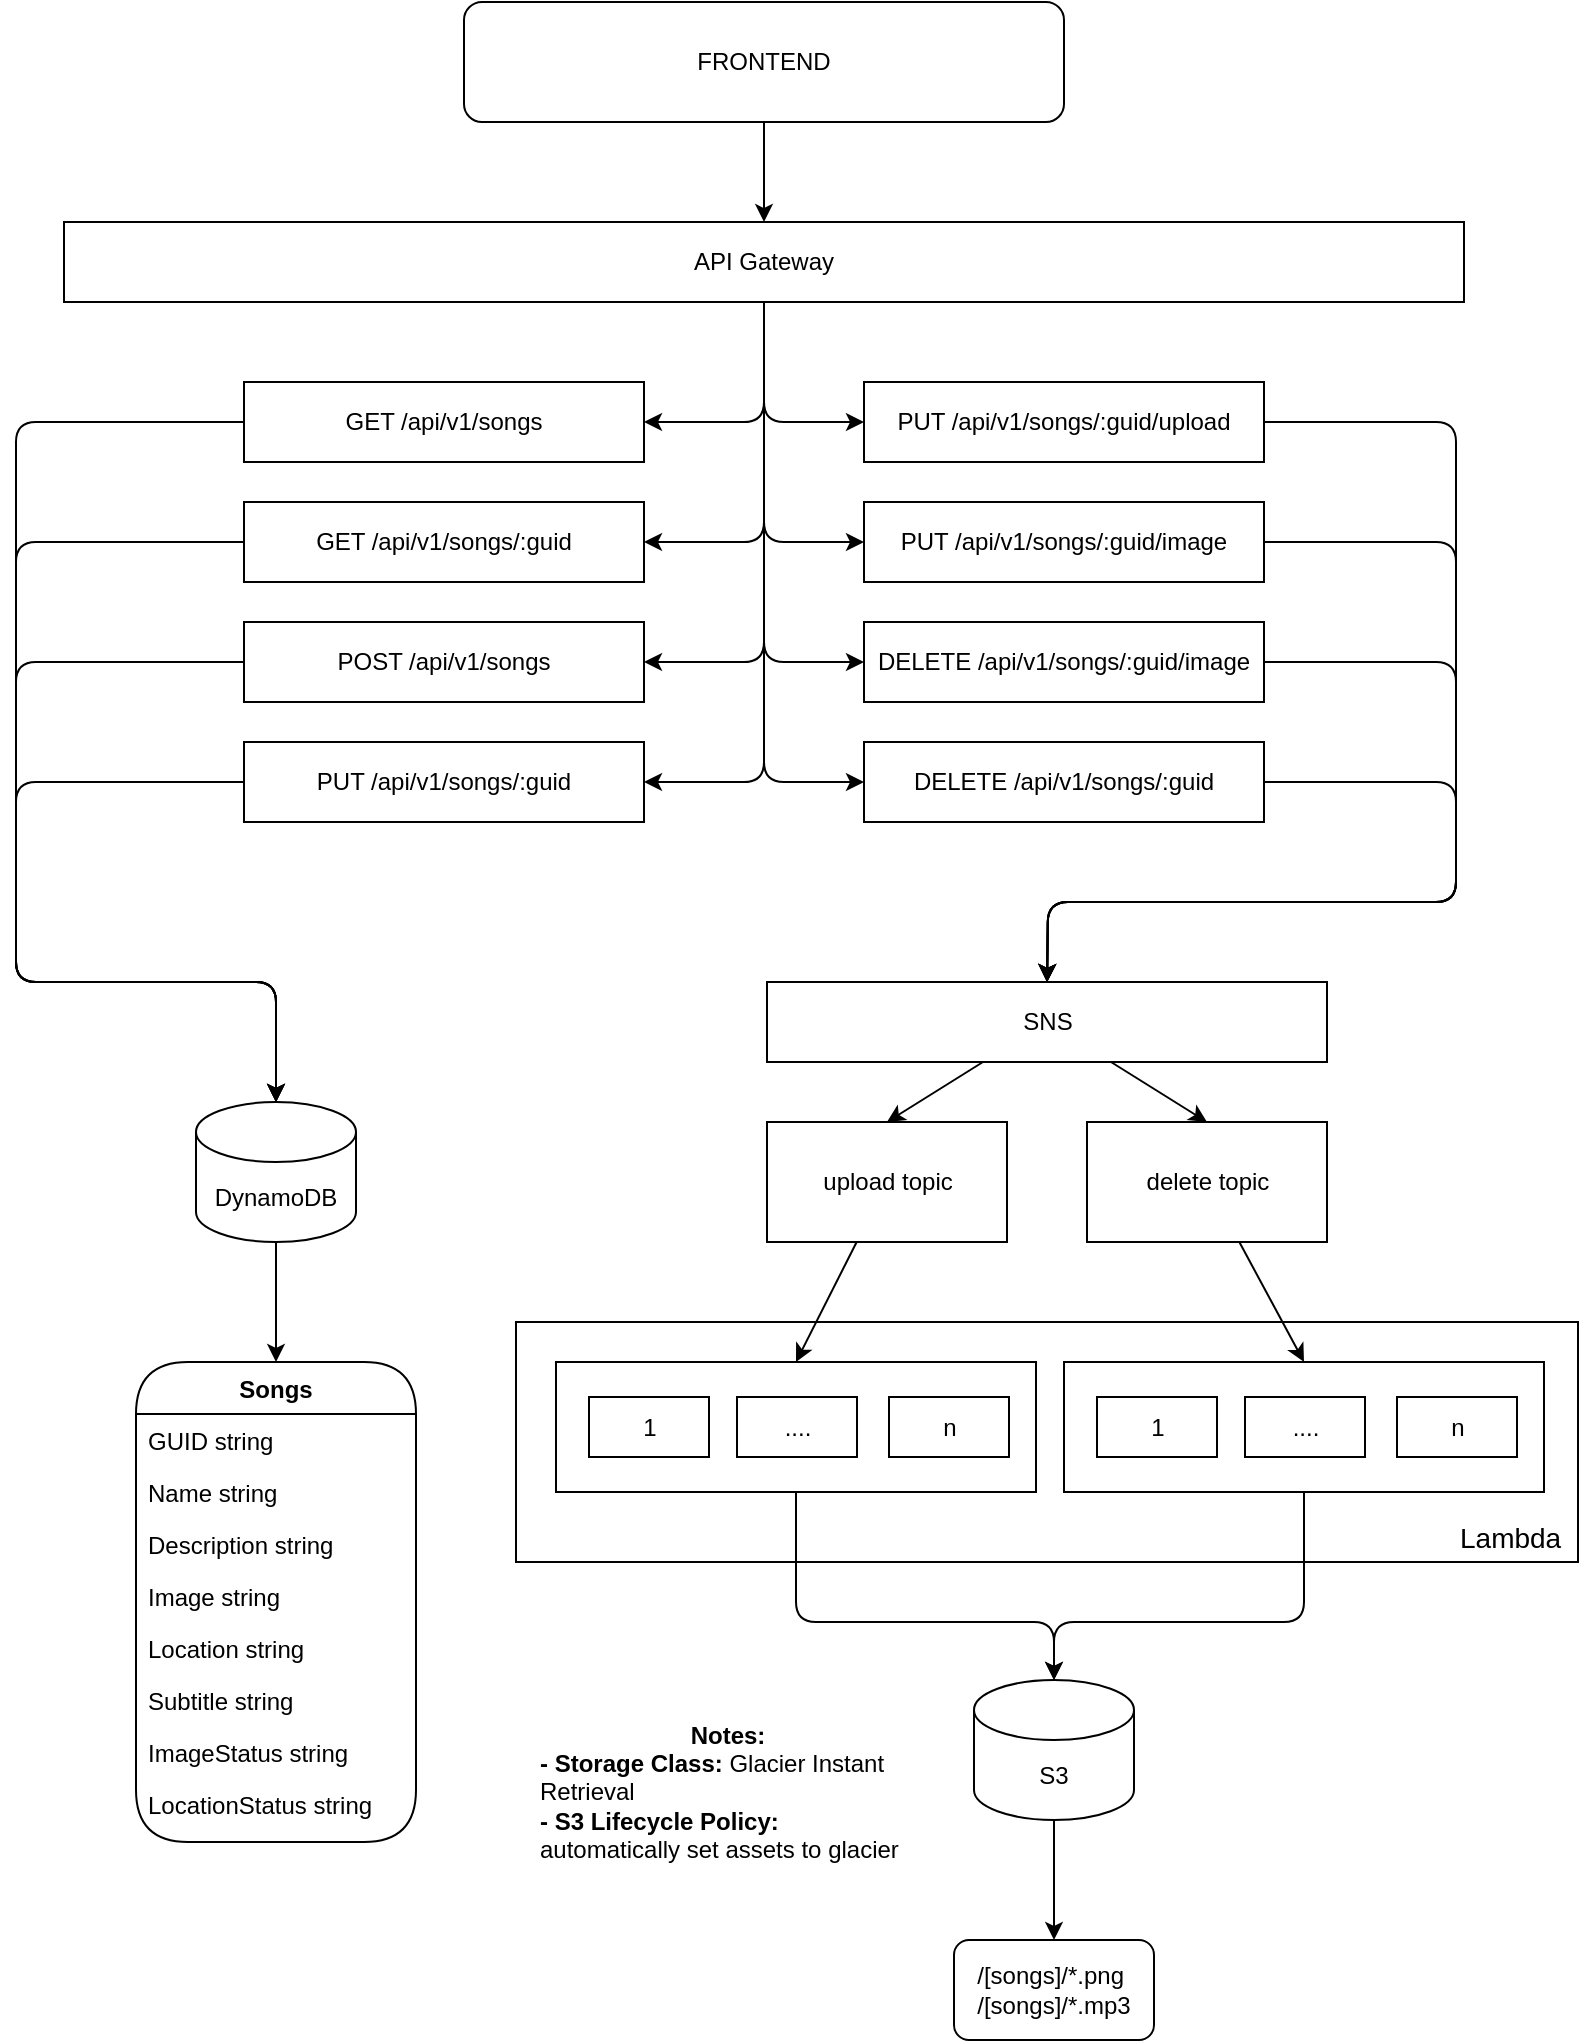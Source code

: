 <mxfile>
    <diagram id="e6mVNfBuUtRUjhpKlot4" name="Page-1">
        <mxGraphModel dx="1294" dy="418" grid="1" gridSize="10" guides="1" tooltips="1" connect="1" arrows="1" fold="1" page="1" pageScale="1" pageWidth="827" pageHeight="1169" math="0" shadow="0">
            <root>
                <mxCell id="0"/>
                <mxCell id="1" parent="0"/>
                <mxCell id="83" value="" style="rounded=0;whiteSpace=wrap;html=1;" vertex="1" parent="1">
                    <mxGeometry x="290" y="690" width="531" height="120" as="geometry"/>
                </mxCell>
                <mxCell id="47" style="edgeStyle=none;html=1;" edge="1" parent="1" source="3" target="32">
                    <mxGeometry relative="1" as="geometry"/>
                </mxCell>
                <mxCell id="3" value="FRONTEND" style="whiteSpace=wrap;html=1;align=center;rounded=1;" parent="1" vertex="1">
                    <mxGeometry x="264" y="30" width="300" height="60" as="geometry"/>
                </mxCell>
                <mxCell id="53" style="edgeStyle=none;html=1;entryX=0.5;entryY=0;entryDx=0;entryDy=0;" edge="1" parent="1" source="10" target="16">
                    <mxGeometry relative="1" as="geometry"/>
                </mxCell>
                <mxCell id="10" value="DynamoDB" style="shape=cylinder3;whiteSpace=wrap;html=1;boundedLbl=1;backgroundOutline=1;size=15;align=center;rounded=1;" parent="1" vertex="1">
                    <mxGeometry x="130" y="580" width="80" height="70" as="geometry"/>
                </mxCell>
                <mxCell id="52" style="edgeStyle=none;html=1;" edge="1" parent="1" source="11">
                    <mxGeometry relative="1" as="geometry">
                        <mxPoint x="559" y="999" as="targetPoint"/>
                    </mxGeometry>
                </mxCell>
                <mxCell id="11" value="S3" style="shape=cylinder3;whiteSpace=wrap;html=1;boundedLbl=1;backgroundOutline=1;size=15;align=center;rounded=1;" parent="1" vertex="1">
                    <mxGeometry x="519" y="869" width="80" height="70" as="geometry"/>
                </mxCell>
                <mxCell id="16" value="Songs" style="swimlane;fontStyle=1;childLayout=stackLayout;horizontal=1;startSize=26;fillColor=none;horizontalStack=0;resizeParent=1;resizeParentMax=0;resizeLast=0;collapsible=1;marginBottom=0;align=center;rounded=1;arcSize=50;" parent="1" vertex="1">
                    <mxGeometry x="100" y="710" width="140" height="240" as="geometry"/>
                </mxCell>
                <mxCell id="17" value="GUID string" style="text;strokeColor=none;fillColor=none;align=left;verticalAlign=top;spacingLeft=4;spacingRight=4;overflow=hidden;rotatable=0;points=[[0,0.5],[1,0.5]];portConstraint=eastwest;rounded=1;" parent="16" vertex="1">
                    <mxGeometry y="26" width="140" height="26" as="geometry"/>
                </mxCell>
                <mxCell id="18" value="Name string" style="text;strokeColor=none;fillColor=none;align=left;verticalAlign=top;spacingLeft=4;spacingRight=4;overflow=hidden;rotatable=0;points=[[0,0.5],[1,0.5]];portConstraint=eastwest;rounded=1;" parent="16" vertex="1">
                    <mxGeometry y="52" width="140" height="26" as="geometry"/>
                </mxCell>
                <mxCell id="19" value="Description string" style="text;strokeColor=none;fillColor=none;align=left;verticalAlign=top;spacingLeft=4;spacingRight=4;overflow=hidden;rotatable=0;points=[[0,0.5],[1,0.5]];portConstraint=eastwest;rounded=1;" parent="16" vertex="1">
                    <mxGeometry y="78" width="140" height="26" as="geometry"/>
                </mxCell>
                <mxCell id="31" value="Image string" style="text;strokeColor=none;fillColor=none;align=left;verticalAlign=top;spacingLeft=4;spacingRight=4;overflow=hidden;rotatable=0;points=[[0,0.5],[1,0.5]];portConstraint=eastwest;rounded=1;" parent="16" vertex="1">
                    <mxGeometry y="104" width="140" height="26" as="geometry"/>
                </mxCell>
                <mxCell id="20" value="Location string" style="text;strokeColor=none;fillColor=none;align=left;verticalAlign=top;spacingLeft=4;spacingRight=4;overflow=hidden;rotatable=0;points=[[0,0.5],[1,0.5]];portConstraint=eastwest;rounded=1;" parent="16" vertex="1">
                    <mxGeometry y="130" width="140" height="26" as="geometry"/>
                </mxCell>
                <mxCell id="65" value="Subtitle string" style="text;strokeColor=none;fillColor=none;align=left;verticalAlign=top;spacingLeft=4;spacingRight=4;overflow=hidden;rotatable=0;points=[[0,0.5],[1,0.5]];portConstraint=eastwest;rounded=1;" vertex="1" parent="16">
                    <mxGeometry y="156" width="140" height="26" as="geometry"/>
                </mxCell>
                <mxCell id="66" value="ImageStatus string" style="text;strokeColor=none;fillColor=none;align=left;verticalAlign=top;spacingLeft=4;spacingRight=4;overflow=hidden;rotatable=0;points=[[0,0.5],[1,0.5]];portConstraint=eastwest;rounded=1;" vertex="1" parent="16">
                    <mxGeometry y="182" width="140" height="26" as="geometry"/>
                </mxCell>
                <mxCell id="22" value="LocationStatus string" style="text;strokeColor=none;fillColor=none;align=left;verticalAlign=top;spacingLeft=4;spacingRight=4;overflow=hidden;rotatable=0;points=[[0,0.5],[1,0.5]];portConstraint=eastwest;rounded=1;" parent="16" vertex="1">
                    <mxGeometry y="208" width="140" height="32" as="geometry"/>
                </mxCell>
                <mxCell id="26" value="&lt;div style=&quot;text-align: left&quot;&gt;&lt;span&gt;/[songs]/*.png&lt;/span&gt;&lt;/div&gt;&lt;div style=&quot;text-align: left&quot;&gt;&lt;span&gt;/[songs]/*.mp3&lt;/span&gt;&lt;/div&gt;" style="whiteSpace=wrap;html=1;align=center;rounded=1;" parent="1" vertex="1">
                    <mxGeometry x="509" y="999" width="100" height="50" as="geometry"/>
                </mxCell>
                <mxCell id="30" value="&lt;div style=&quot;text-align: center&quot;&gt;&lt;b&gt;Notes:&lt;/b&gt;&lt;/div&gt;&lt;b&gt;- Storage Class:&lt;/b&gt; Glacier Instant Retrieval&lt;br&gt;&lt;b&gt;- S3 Lifecycle Policy: &lt;/b&gt;automatically set assets to glacier" style="text;html=1;strokeColor=none;fillColor=none;align=left;verticalAlign=middle;whiteSpace=wrap;rounded=1;" parent="1" vertex="1">
                    <mxGeometry x="300" y="880" width="190" height="90" as="geometry"/>
                </mxCell>
                <mxCell id="44" style="edgeStyle=none;html=1;entryX=0;entryY=0.5;entryDx=0;entryDy=0;" edge="1" parent="1" source="32" target="41">
                    <mxGeometry relative="1" as="geometry">
                        <Array as="points">
                            <mxPoint x="414" y="240"/>
                        </Array>
                    </mxGeometry>
                </mxCell>
                <mxCell id="45" style="edgeStyle=none;html=1;entryX=0;entryY=0.5;entryDx=0;entryDy=0;" edge="1" parent="1" source="32" target="38">
                    <mxGeometry relative="1" as="geometry">
                        <Array as="points">
                            <mxPoint x="414" y="300"/>
                        </Array>
                    </mxGeometry>
                </mxCell>
                <mxCell id="46" style="edgeStyle=none;html=1;entryX=0;entryY=0.5;entryDx=0;entryDy=0;" edge="1" parent="1" source="32" target="40">
                    <mxGeometry relative="1" as="geometry">
                        <Array as="points">
                            <mxPoint x="414" y="360"/>
                        </Array>
                    </mxGeometry>
                </mxCell>
                <mxCell id="48" style="edgeStyle=none;html=1;entryX=1;entryY=0.5;entryDx=0;entryDy=0;" edge="1" parent="1" source="32" target="33">
                    <mxGeometry relative="1" as="geometry">
                        <Array as="points">
                            <mxPoint x="414" y="240"/>
                        </Array>
                    </mxGeometry>
                </mxCell>
                <mxCell id="49" style="edgeStyle=none;html=1;entryX=1;entryY=0.5;entryDx=0;entryDy=0;" edge="1" parent="1" source="32" target="35">
                    <mxGeometry relative="1" as="geometry">
                        <Array as="points">
                            <mxPoint x="414" y="300"/>
                        </Array>
                    </mxGeometry>
                </mxCell>
                <mxCell id="50" style="edgeStyle=none;html=1;entryX=1;entryY=0.5;entryDx=0;entryDy=0;" edge="1" parent="1" source="32" target="36">
                    <mxGeometry relative="1" as="geometry">
                        <Array as="points">
                            <mxPoint x="414" y="360"/>
                        </Array>
                    </mxGeometry>
                </mxCell>
                <mxCell id="51" style="edgeStyle=none;html=1;entryX=1;entryY=0.5;entryDx=0;entryDy=0;" edge="1" parent="1" source="32" target="37">
                    <mxGeometry relative="1" as="geometry">
                        <Array as="points">
                            <mxPoint x="414" y="420"/>
                        </Array>
                    </mxGeometry>
                </mxCell>
                <mxCell id="62" style="edgeStyle=none;html=1;entryX=0;entryY=0.5;entryDx=0;entryDy=0;" edge="1" parent="1" source="32" target="61">
                    <mxGeometry relative="1" as="geometry">
                        <Array as="points">
                            <mxPoint x="414" y="420"/>
                        </Array>
                    </mxGeometry>
                </mxCell>
                <mxCell id="32" value="API Gateway" style="rounded=0;whiteSpace=wrap;html=1;" vertex="1" parent="1">
                    <mxGeometry x="64" y="140" width="700" height="40" as="geometry"/>
                </mxCell>
                <mxCell id="54" style="edgeStyle=none;html=1;entryX=0.5;entryY=0;entryDx=0;entryDy=0;entryPerimeter=0;" edge="1" parent="1" source="33" target="10">
                    <mxGeometry relative="1" as="geometry">
                        <Array as="points">
                            <mxPoint x="40" y="240"/>
                            <mxPoint x="40" y="520"/>
                            <mxPoint x="170" y="520"/>
                        </Array>
                    </mxGeometry>
                </mxCell>
                <mxCell id="33" value="GET /api/v1/songs" style="rounded=0;whiteSpace=wrap;html=1;" vertex="1" parent="1">
                    <mxGeometry x="154" y="220" width="200" height="40" as="geometry"/>
                </mxCell>
                <mxCell id="55" style="edgeStyle=none;html=1;entryX=0.5;entryY=0;entryDx=0;entryDy=0;entryPerimeter=0;exitX=0;exitY=0.5;exitDx=0;exitDy=0;" edge="1" parent="1" source="35" target="10">
                    <mxGeometry relative="1" as="geometry">
                        <mxPoint x="40" y="300" as="targetPoint"/>
                        <Array as="points">
                            <mxPoint x="40" y="300"/>
                            <mxPoint x="40" y="520"/>
                            <mxPoint x="170" y="520"/>
                        </Array>
                    </mxGeometry>
                </mxCell>
                <mxCell id="35" value="GET /api/v1/songs/:guid" style="rounded=0;whiteSpace=wrap;html=1;" vertex="1" parent="1">
                    <mxGeometry x="154" y="280" width="200" height="40" as="geometry"/>
                </mxCell>
                <mxCell id="56" style="edgeStyle=none;html=1;entryX=0.5;entryY=0;entryDx=0;entryDy=0;entryPerimeter=0;" edge="1" parent="1" source="36" target="10">
                    <mxGeometry relative="1" as="geometry">
                        <Array as="points">
                            <mxPoint x="40" y="360"/>
                            <mxPoint x="40" y="520"/>
                            <mxPoint x="170" y="520"/>
                        </Array>
                    </mxGeometry>
                </mxCell>
                <mxCell id="36" value="POST /api/v1/songs" style="rounded=0;whiteSpace=wrap;html=1;" vertex="1" parent="1">
                    <mxGeometry x="154" y="340" width="200" height="40" as="geometry"/>
                </mxCell>
                <mxCell id="57" style="edgeStyle=none;html=1;entryX=0.5;entryY=0;entryDx=0;entryDy=0;entryPerimeter=0;" edge="1" parent="1" source="37" target="10">
                    <mxGeometry relative="1" as="geometry">
                        <Array as="points">
                            <mxPoint x="40" y="420"/>
                            <mxPoint x="40" y="520"/>
                            <mxPoint x="170" y="520"/>
                        </Array>
                    </mxGeometry>
                </mxCell>
                <mxCell id="37" value="PUT /api/v1/songs/:guid" style="rounded=0;whiteSpace=wrap;html=1;" vertex="1" parent="1">
                    <mxGeometry x="154" y="400" width="200" height="40" as="geometry"/>
                </mxCell>
                <mxCell id="110" style="edgeStyle=none;html=1;entryX=0.5;entryY=0;entryDx=0;entryDy=0;fontSize=14;exitX=1;exitY=0.5;exitDx=0;exitDy=0;" edge="1" parent="1" source="38" target="71">
                    <mxGeometry relative="1" as="geometry">
                        <Array as="points">
                            <mxPoint x="760" y="300"/>
                            <mxPoint x="760" y="480"/>
                            <mxPoint x="556" y="480"/>
                        </Array>
                    </mxGeometry>
                </mxCell>
                <mxCell id="38" value="PUT /api/v1/songs/:guid/image" style="rounded=0;whiteSpace=wrap;html=1;" vertex="1" parent="1">
                    <mxGeometry x="464" y="280" width="200" height="40" as="geometry"/>
                </mxCell>
                <mxCell id="111" style="edgeStyle=none;html=1;fontSize=14;exitX=1;exitY=0.5;exitDx=0;exitDy=0;" edge="1" parent="1" source="40" target="71">
                    <mxGeometry relative="1" as="geometry">
                        <Array as="points">
                            <mxPoint x="760" y="360"/>
                            <mxPoint x="760" y="480"/>
                            <mxPoint x="556" y="480"/>
                        </Array>
                    </mxGeometry>
                </mxCell>
                <mxCell id="40" value="DELETE /api/v1/songs/:guid/image" style="rounded=0;whiteSpace=wrap;html=1;" vertex="1" parent="1">
                    <mxGeometry x="464" y="340" width="200" height="40" as="geometry"/>
                </mxCell>
                <mxCell id="109" style="edgeStyle=none;html=1;fontSize=14;entryX=0.5;entryY=0;entryDx=0;entryDy=0;" edge="1" parent="1" source="41" target="71">
                    <mxGeometry relative="1" as="geometry">
                        <Array as="points">
                            <mxPoint x="760" y="240"/>
                            <mxPoint x="760" y="480"/>
                            <mxPoint x="556" y="480"/>
                        </Array>
                    </mxGeometry>
                </mxCell>
                <mxCell id="41" value="PUT /api/v1/songs/:guid/upload" style="rounded=0;whiteSpace=wrap;html=1;" vertex="1" parent="1">
                    <mxGeometry x="464" y="220" width="200" height="40" as="geometry"/>
                </mxCell>
                <mxCell id="112" style="edgeStyle=none;html=1;entryX=0.5;entryY=0;entryDx=0;entryDy=0;fontSize=14;exitX=1;exitY=0.5;exitDx=0;exitDy=0;" edge="1" parent="1" source="61" target="71">
                    <mxGeometry relative="1" as="geometry">
                        <Array as="points">
                            <mxPoint x="760" y="420"/>
                            <mxPoint x="760" y="480"/>
                            <mxPoint x="556" y="480"/>
                        </Array>
                    </mxGeometry>
                </mxCell>
                <mxCell id="61" value="DELETE /api/v1/songs/:guid" style="rounded=0;whiteSpace=wrap;html=1;" vertex="1" parent="1">
                    <mxGeometry x="464" y="400" width="200" height="40" as="geometry"/>
                </mxCell>
                <mxCell id="79" style="edgeStyle=none;html=1;entryX=0.5;entryY=0;entryDx=0;entryDy=0;" edge="1" parent="1" source="69" target="103">
                    <mxGeometry relative="1" as="geometry"/>
                </mxCell>
                <mxCell id="69" value="upload topic" style="rounded=0;whiteSpace=wrap;html=1;" vertex="1" parent="1">
                    <mxGeometry x="415.5" y="590" width="120" height="60" as="geometry"/>
                </mxCell>
                <mxCell id="86" style="edgeStyle=none;html=1;entryX=0.5;entryY=0;entryDx=0;entryDy=0;" edge="1" parent="1" source="70" target="96">
                    <mxGeometry relative="1" as="geometry">
                        <mxPoint x="670" y="680" as="targetPoint"/>
                    </mxGeometry>
                </mxCell>
                <mxCell id="70" value="delete topic" style="rounded=0;whiteSpace=wrap;html=1;" vertex="1" parent="1">
                    <mxGeometry x="575.5" y="590" width="120" height="60" as="geometry"/>
                </mxCell>
                <mxCell id="72" style="edgeStyle=none;html=1;entryX=0.5;entryY=0;entryDx=0;entryDy=0;" edge="1" parent="1" source="71" target="69">
                    <mxGeometry relative="1" as="geometry"/>
                </mxCell>
                <mxCell id="74" style="edgeStyle=none;html=1;entryX=0.5;entryY=0;entryDx=0;entryDy=0;" edge="1" parent="1" source="71" target="70">
                    <mxGeometry relative="1" as="geometry"/>
                </mxCell>
                <mxCell id="71" value="SNS" style="rounded=0;whiteSpace=wrap;html=1;" vertex="1" parent="1">
                    <mxGeometry x="415.5" y="520" width="280" height="40" as="geometry"/>
                </mxCell>
                <mxCell id="87" value="&lt;h1&gt;&lt;font style=&quot;font-size: 14px ; font-weight: normal&quot;&gt;Lambda&lt;/font&gt;&lt;/h1&gt;" style="text;html=1;strokeColor=none;fillColor=none;spacing=5;spacingTop=-20;whiteSpace=wrap;overflow=hidden;rounded=0;" vertex="1" parent="1">
                    <mxGeometry x="756.5" y="775" width="64.5" height="40" as="geometry"/>
                </mxCell>
                <mxCell id="99" value="" style="group" vertex="1" connectable="0" parent="1">
                    <mxGeometry x="564" y="710" width="240" height="65" as="geometry"/>
                </mxCell>
                <mxCell id="100" value="" style="group" vertex="1" connectable="0" parent="99">
                    <mxGeometry width="240" height="65" as="geometry"/>
                </mxCell>
                <mxCell id="96" value="" style="rounded=0;whiteSpace=wrap;html=1;fontSize=14;" vertex="1" parent="100">
                    <mxGeometry width="240" height="65" as="geometry"/>
                </mxCell>
                <mxCell id="91" value="1" style="rounded=0;whiteSpace=wrap;html=1;" vertex="1" parent="100">
                    <mxGeometry x="16.5" y="17.5" width="60" height="30" as="geometry"/>
                </mxCell>
                <mxCell id="92" value="...." style="rounded=0;whiteSpace=wrap;html=1;" vertex="1" parent="100">
                    <mxGeometry x="90.5" y="17.5" width="60" height="30" as="geometry"/>
                </mxCell>
                <mxCell id="93" value="n" style="rounded=0;whiteSpace=wrap;html=1;" vertex="1" parent="100">
                    <mxGeometry x="166.5" y="17.5" width="60" height="30" as="geometry"/>
                </mxCell>
                <mxCell id="101" value="" style="group" vertex="1" connectable="0" parent="1">
                    <mxGeometry x="310" y="710" width="240" height="65" as="geometry"/>
                </mxCell>
                <mxCell id="102" value="" style="group" vertex="1" connectable="0" parent="101">
                    <mxGeometry width="240" height="65" as="geometry"/>
                </mxCell>
                <mxCell id="103" value="" style="rounded=0;whiteSpace=wrap;html=1;fontSize=14;" vertex="1" parent="102">
                    <mxGeometry width="240" height="65" as="geometry"/>
                </mxCell>
                <mxCell id="104" value="1" style="rounded=0;whiteSpace=wrap;html=1;" vertex="1" parent="102">
                    <mxGeometry x="16.5" y="17.5" width="60" height="30" as="geometry"/>
                </mxCell>
                <mxCell id="105" value="...." style="rounded=0;whiteSpace=wrap;html=1;" vertex="1" parent="102">
                    <mxGeometry x="90.5" y="17.5" width="60" height="30" as="geometry"/>
                </mxCell>
                <mxCell id="106" value="n" style="rounded=0;whiteSpace=wrap;html=1;" vertex="1" parent="102">
                    <mxGeometry x="166.5" y="17.5" width="60" height="30" as="geometry"/>
                </mxCell>
                <mxCell id="107" style="edgeStyle=none;html=1;entryX=0.5;entryY=0;entryDx=0;entryDy=0;entryPerimeter=0;fontSize=14;" edge="1" parent="1" source="103" target="11">
                    <mxGeometry relative="1" as="geometry">
                        <Array as="points">
                            <mxPoint x="430" y="840"/>
                            <mxPoint x="559" y="840"/>
                        </Array>
                    </mxGeometry>
                </mxCell>
                <mxCell id="108" style="edgeStyle=none;html=1;entryX=0.5;entryY=0;entryDx=0;entryDy=0;entryPerimeter=0;fontSize=14;" edge="1" parent="1" source="96" target="11">
                    <mxGeometry relative="1" as="geometry">
                        <Array as="points">
                            <mxPoint x="684" y="840"/>
                            <mxPoint x="559" y="840"/>
                        </Array>
                    </mxGeometry>
                </mxCell>
            </root>
        </mxGraphModel>
    </diagram>
</mxfile>
